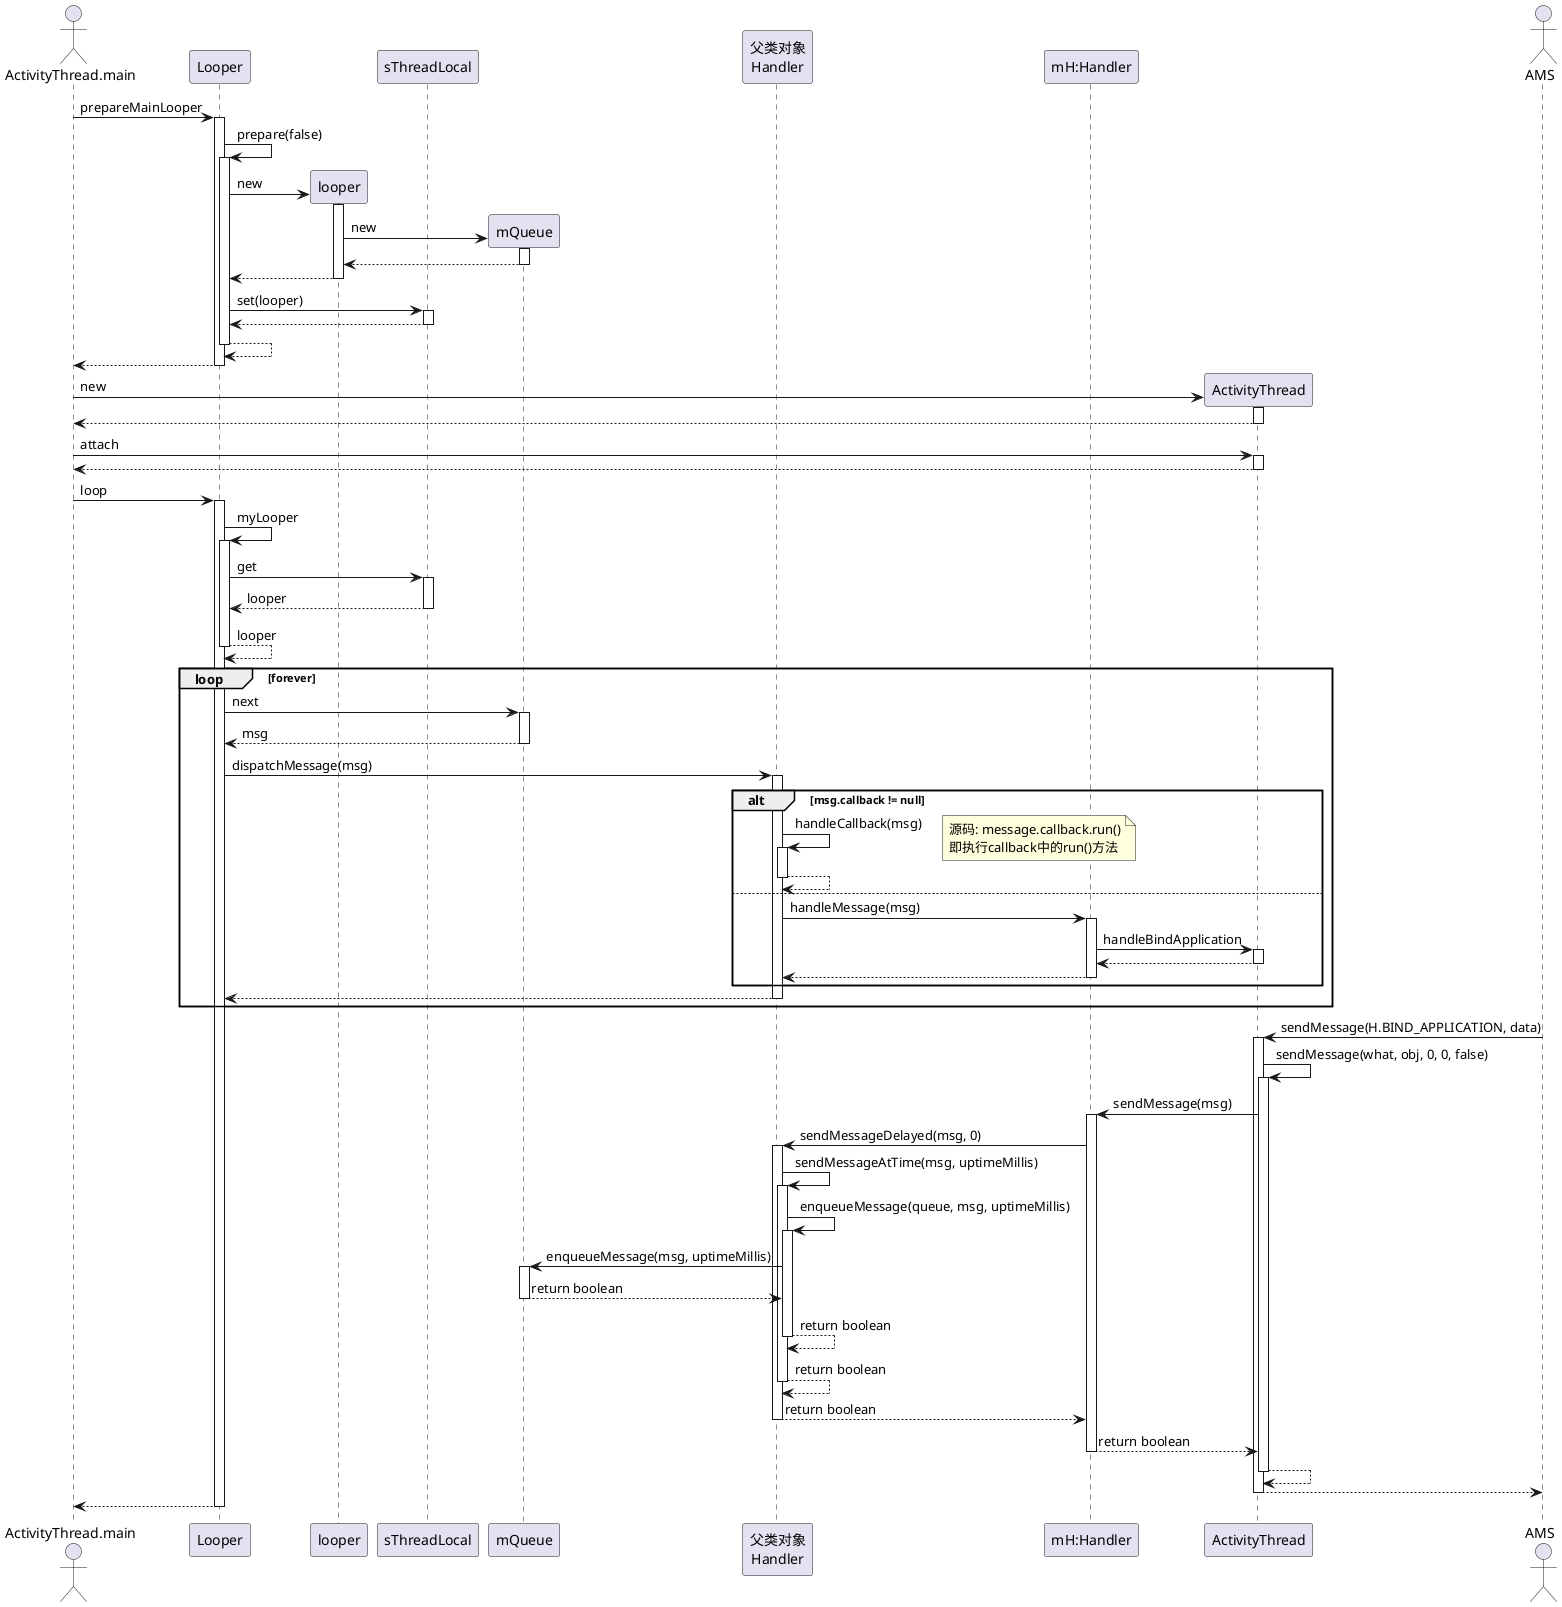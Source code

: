 @startuml

actor ActivityThread.main as main order 1
participant Looper order 2
participant sThreadLocal order 4
participant "父类对象\nHandler" as hlr order 6
participant "mH:Handler" as mH order 7
actor AMS order 100

main -> Looper : prepareMainLooper
activate Looper
    Looper -> Looper : prepare(false)
    activate Looper

        create looper order 3
        Looper -> looper : new
        activate looper
            create mQueue order 4
            looper -> mQueue : new
            activate mQueue
            mQueue --> looper
            deactivate mQueue
        looper --> Looper
        deactivate looper

        Looper -> sThreadLocal : set(looper)
        activate sThreadLocal
        sThreadLocal --> Looper
        deactivate sThreadLocal

    Looper --> Looper
    deactivate Looper

    /'
    sMainLooper = myLooper()
    '/
Looper --> main
deactivate Looper

create ActivityThread order 7
main -> ActivityThread : new
activate ActivityThread
ActivityThread --> main
deactivate ActivityThread

main -> ActivityThread : attach
activate ActivityThread
ActivityThread --> main
deactivate ActivityThread

main -> Looper : loop
activate Looper

    Looper -> Looper : myLooper
    activate Looper
        Looper -> sThreadLocal : get
        activate sThreadLocal
        sThreadLocal --> Looper : looper
        deactivate sThreadLocal
    Looper --> Looper : looper
    deactivate Looper

    loop forever
        Looper -> mQueue : next
        activate mQueue
        mQueue --> Looper : msg
        deactivate mQueue

        Looper -> hlr : dispatchMessage(msg)
        activate hlr
        alt msg.callback != null
            hlr -> hlr : handleCallback(msg)
            activate hlr
            note right
            源码: message.callback.run()
            即执行callback中的run()方法
            end note
            hlr --> hlr
            deactivate hlr
        else
            hlr -> mH : handleMessage(msg)
            activate mH
                mH -> ActivityThread : handleBindApplication
                activate ActivityThread
                    /'Do Something'/
                ActivityThread --> mH
                deactivate ActivityThread
            mH --> hlr
            deactivate mH
        end
        hlr --> Looper
        deactivate hlr
    end

AMS -> ActivityThread : sendMessage(H.BIND_APPLICATION, data)
activate ActivityThread
    ActivityThread -> ActivityThread : sendMessage(what, obj, 0, 0, false)
    activate ActivityThread
        ActivityThread -> mH : sendMessage(msg)
        activate mH
            mH -> hlr : sendMessageDelayed(msg, 0)
            activate hlr
                hlr -> hlr : sendMessageAtTime(msg, uptimeMillis)
                activate hlr
                    hlr -> hlr : enqueueMessage(queue, msg, uptimeMillis)
                    activate hlr
                        hlr -> mQueue : enqueueMessage(msg, uptimeMillis)
                        activate mQueue
                            /'Do Something'/
                        mQueue --> hlr : return boolean
                        deactivate mQueue
                    hlr --> hlr : return boolean
                    deactivate hlr
                hlr --> hlr : return boolean
                deactivate hlr
            hlr --> mH : return boolean
            deactivate hlr
        mH --> ActivityThread : return boolean
        deactivate mH
    ActivityThread --> ActivityThread
    deactivate ActivityThread
ActivityThread --> AMS
deactivate ActivityThread

Looper --> main
deactivate Looper

@enduml